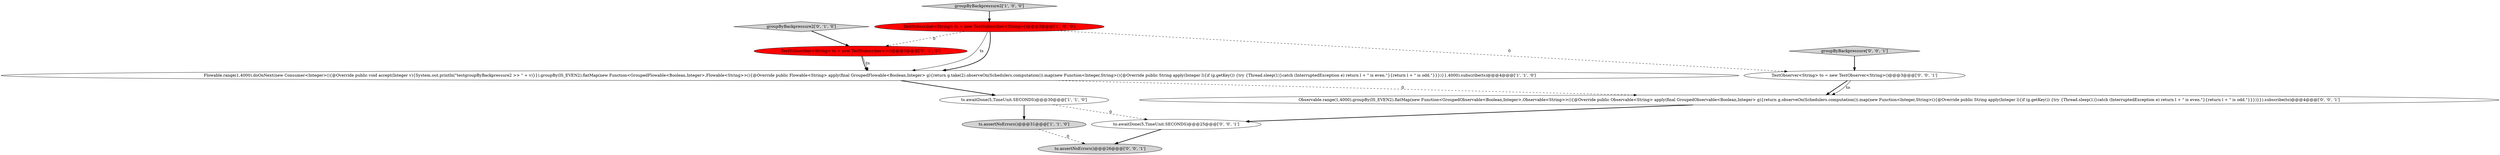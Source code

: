 digraph {
10 [style = filled, label = "to.assertNoErrors()@@@26@@@['0', '0', '1']", fillcolor = lightgray, shape = ellipse image = "AAA0AAABBB3BBB"];
1 [style = filled, label = "groupByBackpressure2['1', '0', '0']", fillcolor = lightgray, shape = diamond image = "AAA0AAABBB1BBB"];
6 [style = filled, label = "groupByBackpressure2['0', '1', '0']", fillcolor = lightgray, shape = diamond image = "AAA0AAABBB2BBB"];
0 [style = filled, label = "TestSubscriber<String> ts = new TestSubscriber<String>()@@@3@@@['1', '0', '0']", fillcolor = red, shape = ellipse image = "AAA1AAABBB1BBB"];
4 [style = filled, label = "ts.awaitDone(5,TimeUnit.SECONDS)@@@30@@@['1', '1', '0']", fillcolor = white, shape = ellipse image = "AAA0AAABBB1BBB"];
5 [style = filled, label = "TestSubscriber<String> ts = new TestSubscriber<>()@@@3@@@['0', '1', '0']", fillcolor = red, shape = ellipse image = "AAA1AAABBB2BBB"];
8 [style = filled, label = "groupByBackpressure['0', '0', '1']", fillcolor = lightgray, shape = diamond image = "AAA0AAABBB3BBB"];
11 [style = filled, label = "to.awaitDone(5,TimeUnit.SECONDS)@@@25@@@['0', '0', '1']", fillcolor = white, shape = ellipse image = "AAA0AAABBB3BBB"];
2 [style = filled, label = "Flowable.range(1,4000).doOnNext(new Consumer<Integer>(){@Override public void accept(Integer v){System.out.println(\"testgroupByBackpressure2 >> \" + v)}}).groupBy(IS_EVEN2).flatMap(new Function<GroupedFlowable<Boolean,Integer>,Flowable<String>>(){@Override public Flowable<String> apply(final GroupedFlowable<Boolean,Integer> g){return g.take(2).observeOn(Schedulers.computation()).map(new Function<Integer,String>(){@Override public String apply(Integer l){if (g.getKey()) {try {Thread.sleep(1)}catch (InterruptedException e) return l + \" is even.\"}{return l + \" is odd.\"}}})}},4000).subscribe(ts)@@@4@@@['1', '1', '0']", fillcolor = white, shape = ellipse image = "AAA0AAABBB1BBB"];
3 [style = filled, label = "ts.assertNoErrors()@@@31@@@['1', '1', '0']", fillcolor = lightgray, shape = ellipse image = "AAA0AAABBB1BBB"];
9 [style = filled, label = "Observable.range(1,4000).groupBy(IS_EVEN2).flatMap(new Function<GroupedObservable<Boolean,Integer>,Observable<String>>(){@Override public Observable<String> apply(final GroupedObservable<Boolean,Integer> g){return g.observeOn(Schedulers.computation()).map(new Function<Integer,String>(){@Override public String apply(Integer l){if (g.getKey()) {try {Thread.sleep(1)}catch (InterruptedException e) return l + \" is even.\"}{return l + \" is odd.\"}}})}}).subscribe(to)@@@4@@@['0', '0', '1']", fillcolor = white, shape = ellipse image = "AAA0AAABBB3BBB"];
7 [style = filled, label = "TestObserver<String> to = new TestObserver<String>()@@@3@@@['0', '0', '1']", fillcolor = white, shape = ellipse image = "AAA0AAABBB3BBB"];
0->2 [style = solid, label="ts"];
7->9 [style = bold, label=""];
7->9 [style = solid, label="to"];
4->3 [style = bold, label=""];
6->5 [style = bold, label=""];
5->2 [style = bold, label=""];
3->10 [style = dashed, label="0"];
1->0 [style = bold, label=""];
4->11 [style = dashed, label="0"];
9->11 [style = bold, label=""];
5->2 [style = solid, label="ts"];
0->5 [style = dashed, label="0"];
0->7 [style = dashed, label="0"];
2->9 [style = dashed, label="0"];
2->4 [style = bold, label=""];
11->10 [style = bold, label=""];
8->7 [style = bold, label=""];
0->2 [style = bold, label=""];
}
